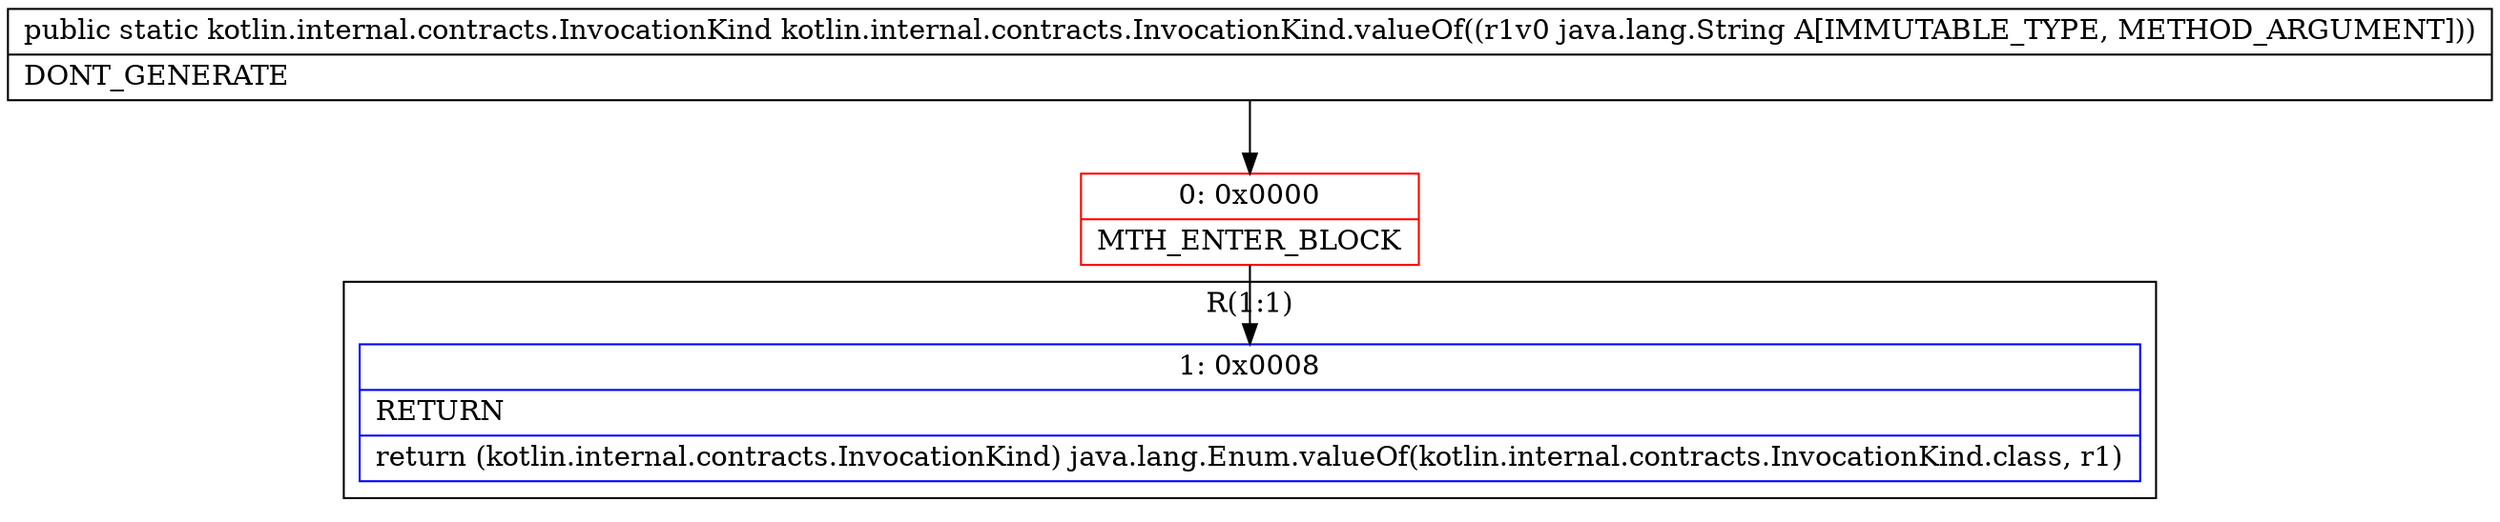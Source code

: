 digraph "CFG forkotlin.internal.contracts.InvocationKind.valueOf(Ljava\/lang\/String;)Lkotlin\/internal\/contracts\/InvocationKind;" {
subgraph cluster_Region_2000817265 {
label = "R(1:1)";
node [shape=record,color=blue];
Node_1 [shape=record,label="{1\:\ 0x0008|RETURN\l|return (kotlin.internal.contracts.InvocationKind) java.lang.Enum.valueOf(kotlin.internal.contracts.InvocationKind.class, r1)\l}"];
}
Node_0 [shape=record,color=red,label="{0\:\ 0x0000|MTH_ENTER_BLOCK\l}"];
MethodNode[shape=record,label="{public static kotlin.internal.contracts.InvocationKind kotlin.internal.contracts.InvocationKind.valueOf((r1v0 java.lang.String A[IMMUTABLE_TYPE, METHOD_ARGUMENT]))  | DONT_GENERATE\l}"];
MethodNode -> Node_0;
Node_0 -> Node_1;
}

